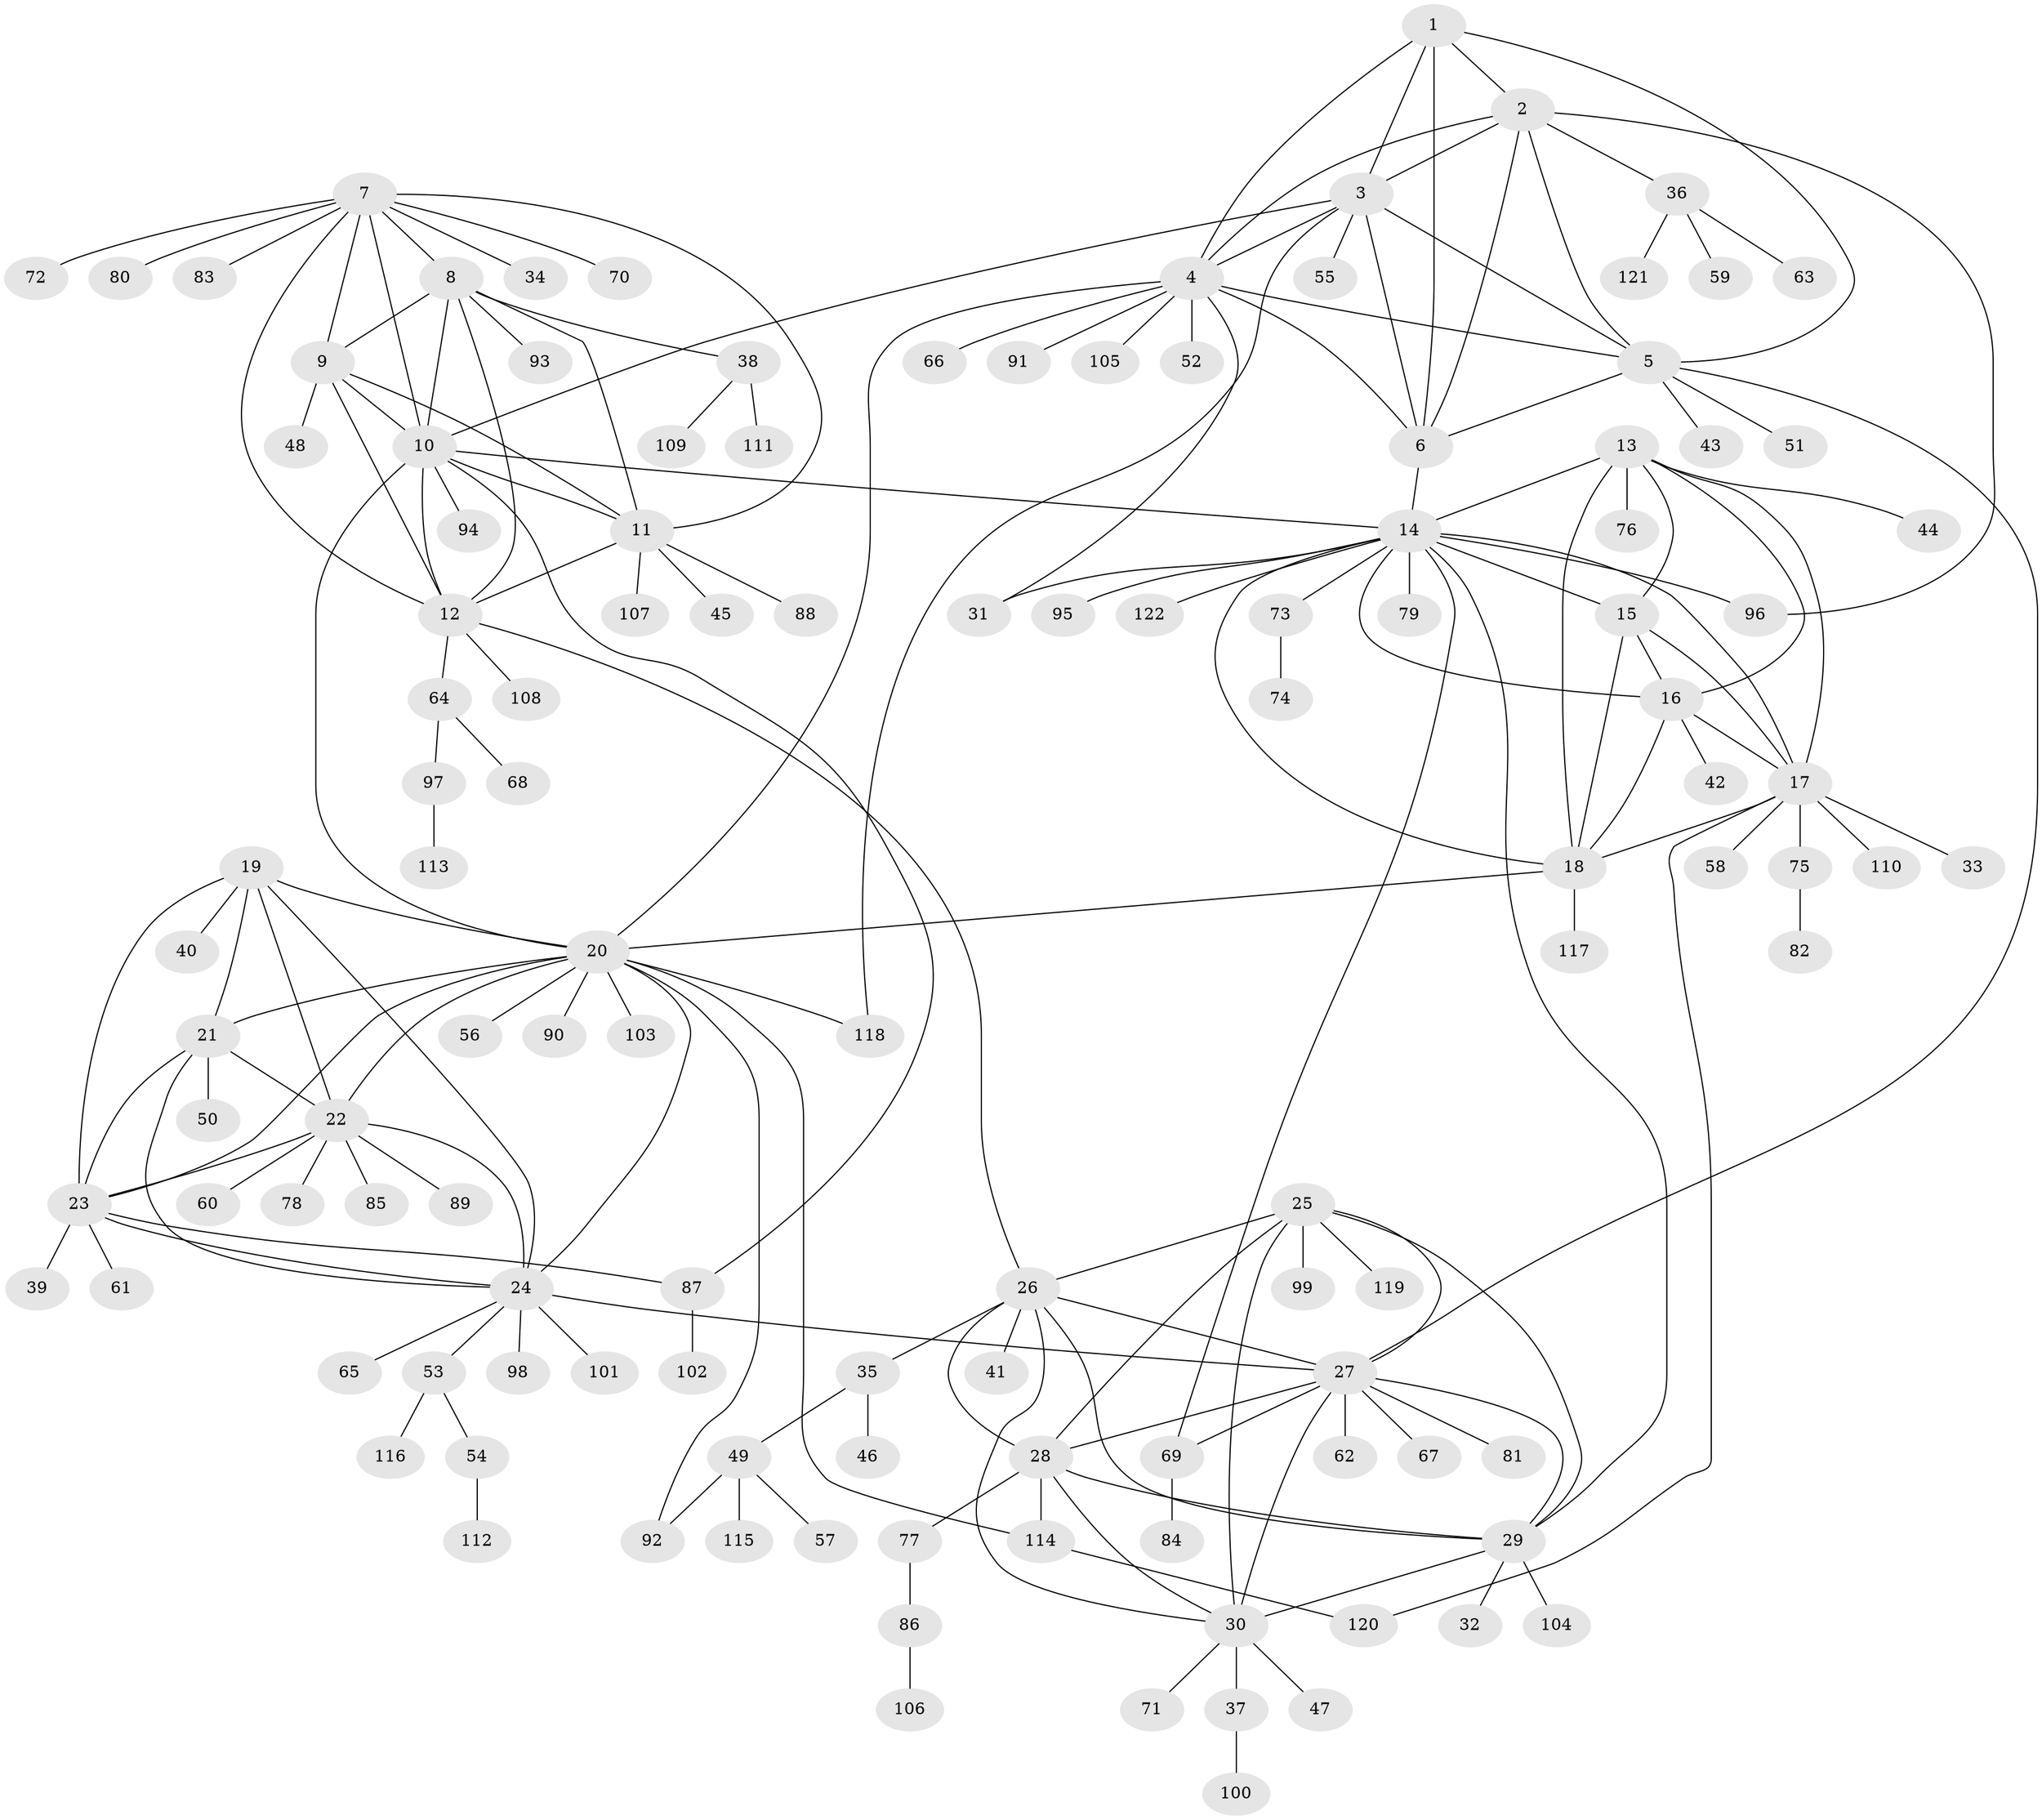 // Generated by graph-tools (version 1.1) at 2025/26/03/09/25 03:26:40]
// undirected, 122 vertices, 185 edges
graph export_dot {
graph [start="1"]
  node [color=gray90,style=filled];
  1;
  2;
  3;
  4;
  5;
  6;
  7;
  8;
  9;
  10;
  11;
  12;
  13;
  14;
  15;
  16;
  17;
  18;
  19;
  20;
  21;
  22;
  23;
  24;
  25;
  26;
  27;
  28;
  29;
  30;
  31;
  32;
  33;
  34;
  35;
  36;
  37;
  38;
  39;
  40;
  41;
  42;
  43;
  44;
  45;
  46;
  47;
  48;
  49;
  50;
  51;
  52;
  53;
  54;
  55;
  56;
  57;
  58;
  59;
  60;
  61;
  62;
  63;
  64;
  65;
  66;
  67;
  68;
  69;
  70;
  71;
  72;
  73;
  74;
  75;
  76;
  77;
  78;
  79;
  80;
  81;
  82;
  83;
  84;
  85;
  86;
  87;
  88;
  89;
  90;
  91;
  92;
  93;
  94;
  95;
  96;
  97;
  98;
  99;
  100;
  101;
  102;
  103;
  104;
  105;
  106;
  107;
  108;
  109;
  110;
  111;
  112;
  113;
  114;
  115;
  116;
  117;
  118;
  119;
  120;
  121;
  122;
  1 -- 2;
  1 -- 3;
  1 -- 4;
  1 -- 5;
  1 -- 6;
  2 -- 3;
  2 -- 4;
  2 -- 5;
  2 -- 6;
  2 -- 36;
  2 -- 96;
  3 -- 4;
  3 -- 5;
  3 -- 6;
  3 -- 10;
  3 -- 55;
  3 -- 118;
  4 -- 5;
  4 -- 6;
  4 -- 20;
  4 -- 31;
  4 -- 52;
  4 -- 66;
  4 -- 91;
  4 -- 105;
  5 -- 6;
  5 -- 27;
  5 -- 43;
  5 -- 51;
  6 -- 14;
  7 -- 8;
  7 -- 9;
  7 -- 10;
  7 -- 11;
  7 -- 12;
  7 -- 34;
  7 -- 70;
  7 -- 72;
  7 -- 80;
  7 -- 83;
  8 -- 9;
  8 -- 10;
  8 -- 11;
  8 -- 12;
  8 -- 38;
  8 -- 93;
  9 -- 10;
  9 -- 11;
  9 -- 12;
  9 -- 48;
  10 -- 11;
  10 -- 12;
  10 -- 14;
  10 -- 20;
  10 -- 87;
  10 -- 94;
  11 -- 12;
  11 -- 45;
  11 -- 88;
  11 -- 107;
  12 -- 26;
  12 -- 64;
  12 -- 108;
  13 -- 14;
  13 -- 15;
  13 -- 16;
  13 -- 17;
  13 -- 18;
  13 -- 44;
  13 -- 76;
  14 -- 15;
  14 -- 16;
  14 -- 17;
  14 -- 18;
  14 -- 29;
  14 -- 31;
  14 -- 69;
  14 -- 73;
  14 -- 79;
  14 -- 95;
  14 -- 96;
  14 -- 122;
  15 -- 16;
  15 -- 17;
  15 -- 18;
  16 -- 17;
  16 -- 18;
  16 -- 42;
  17 -- 18;
  17 -- 33;
  17 -- 58;
  17 -- 75;
  17 -- 110;
  17 -- 120;
  18 -- 20;
  18 -- 117;
  19 -- 20;
  19 -- 21;
  19 -- 22;
  19 -- 23;
  19 -- 24;
  19 -- 40;
  20 -- 21;
  20 -- 22;
  20 -- 23;
  20 -- 24;
  20 -- 56;
  20 -- 90;
  20 -- 92;
  20 -- 103;
  20 -- 114;
  20 -- 118;
  21 -- 22;
  21 -- 23;
  21 -- 24;
  21 -- 50;
  22 -- 23;
  22 -- 24;
  22 -- 60;
  22 -- 78;
  22 -- 85;
  22 -- 89;
  23 -- 24;
  23 -- 39;
  23 -- 61;
  23 -- 87;
  24 -- 27;
  24 -- 53;
  24 -- 65;
  24 -- 98;
  24 -- 101;
  25 -- 26;
  25 -- 27;
  25 -- 28;
  25 -- 29;
  25 -- 30;
  25 -- 99;
  25 -- 119;
  26 -- 27;
  26 -- 28;
  26 -- 29;
  26 -- 30;
  26 -- 35;
  26 -- 41;
  27 -- 28;
  27 -- 29;
  27 -- 30;
  27 -- 62;
  27 -- 67;
  27 -- 69;
  27 -- 81;
  28 -- 29;
  28 -- 30;
  28 -- 77;
  28 -- 114;
  29 -- 30;
  29 -- 32;
  29 -- 104;
  30 -- 37;
  30 -- 47;
  30 -- 71;
  35 -- 46;
  35 -- 49;
  36 -- 59;
  36 -- 63;
  36 -- 121;
  37 -- 100;
  38 -- 109;
  38 -- 111;
  49 -- 57;
  49 -- 92;
  49 -- 115;
  53 -- 54;
  53 -- 116;
  54 -- 112;
  64 -- 68;
  64 -- 97;
  69 -- 84;
  73 -- 74;
  75 -- 82;
  77 -- 86;
  86 -- 106;
  87 -- 102;
  97 -- 113;
  114 -- 120;
}
